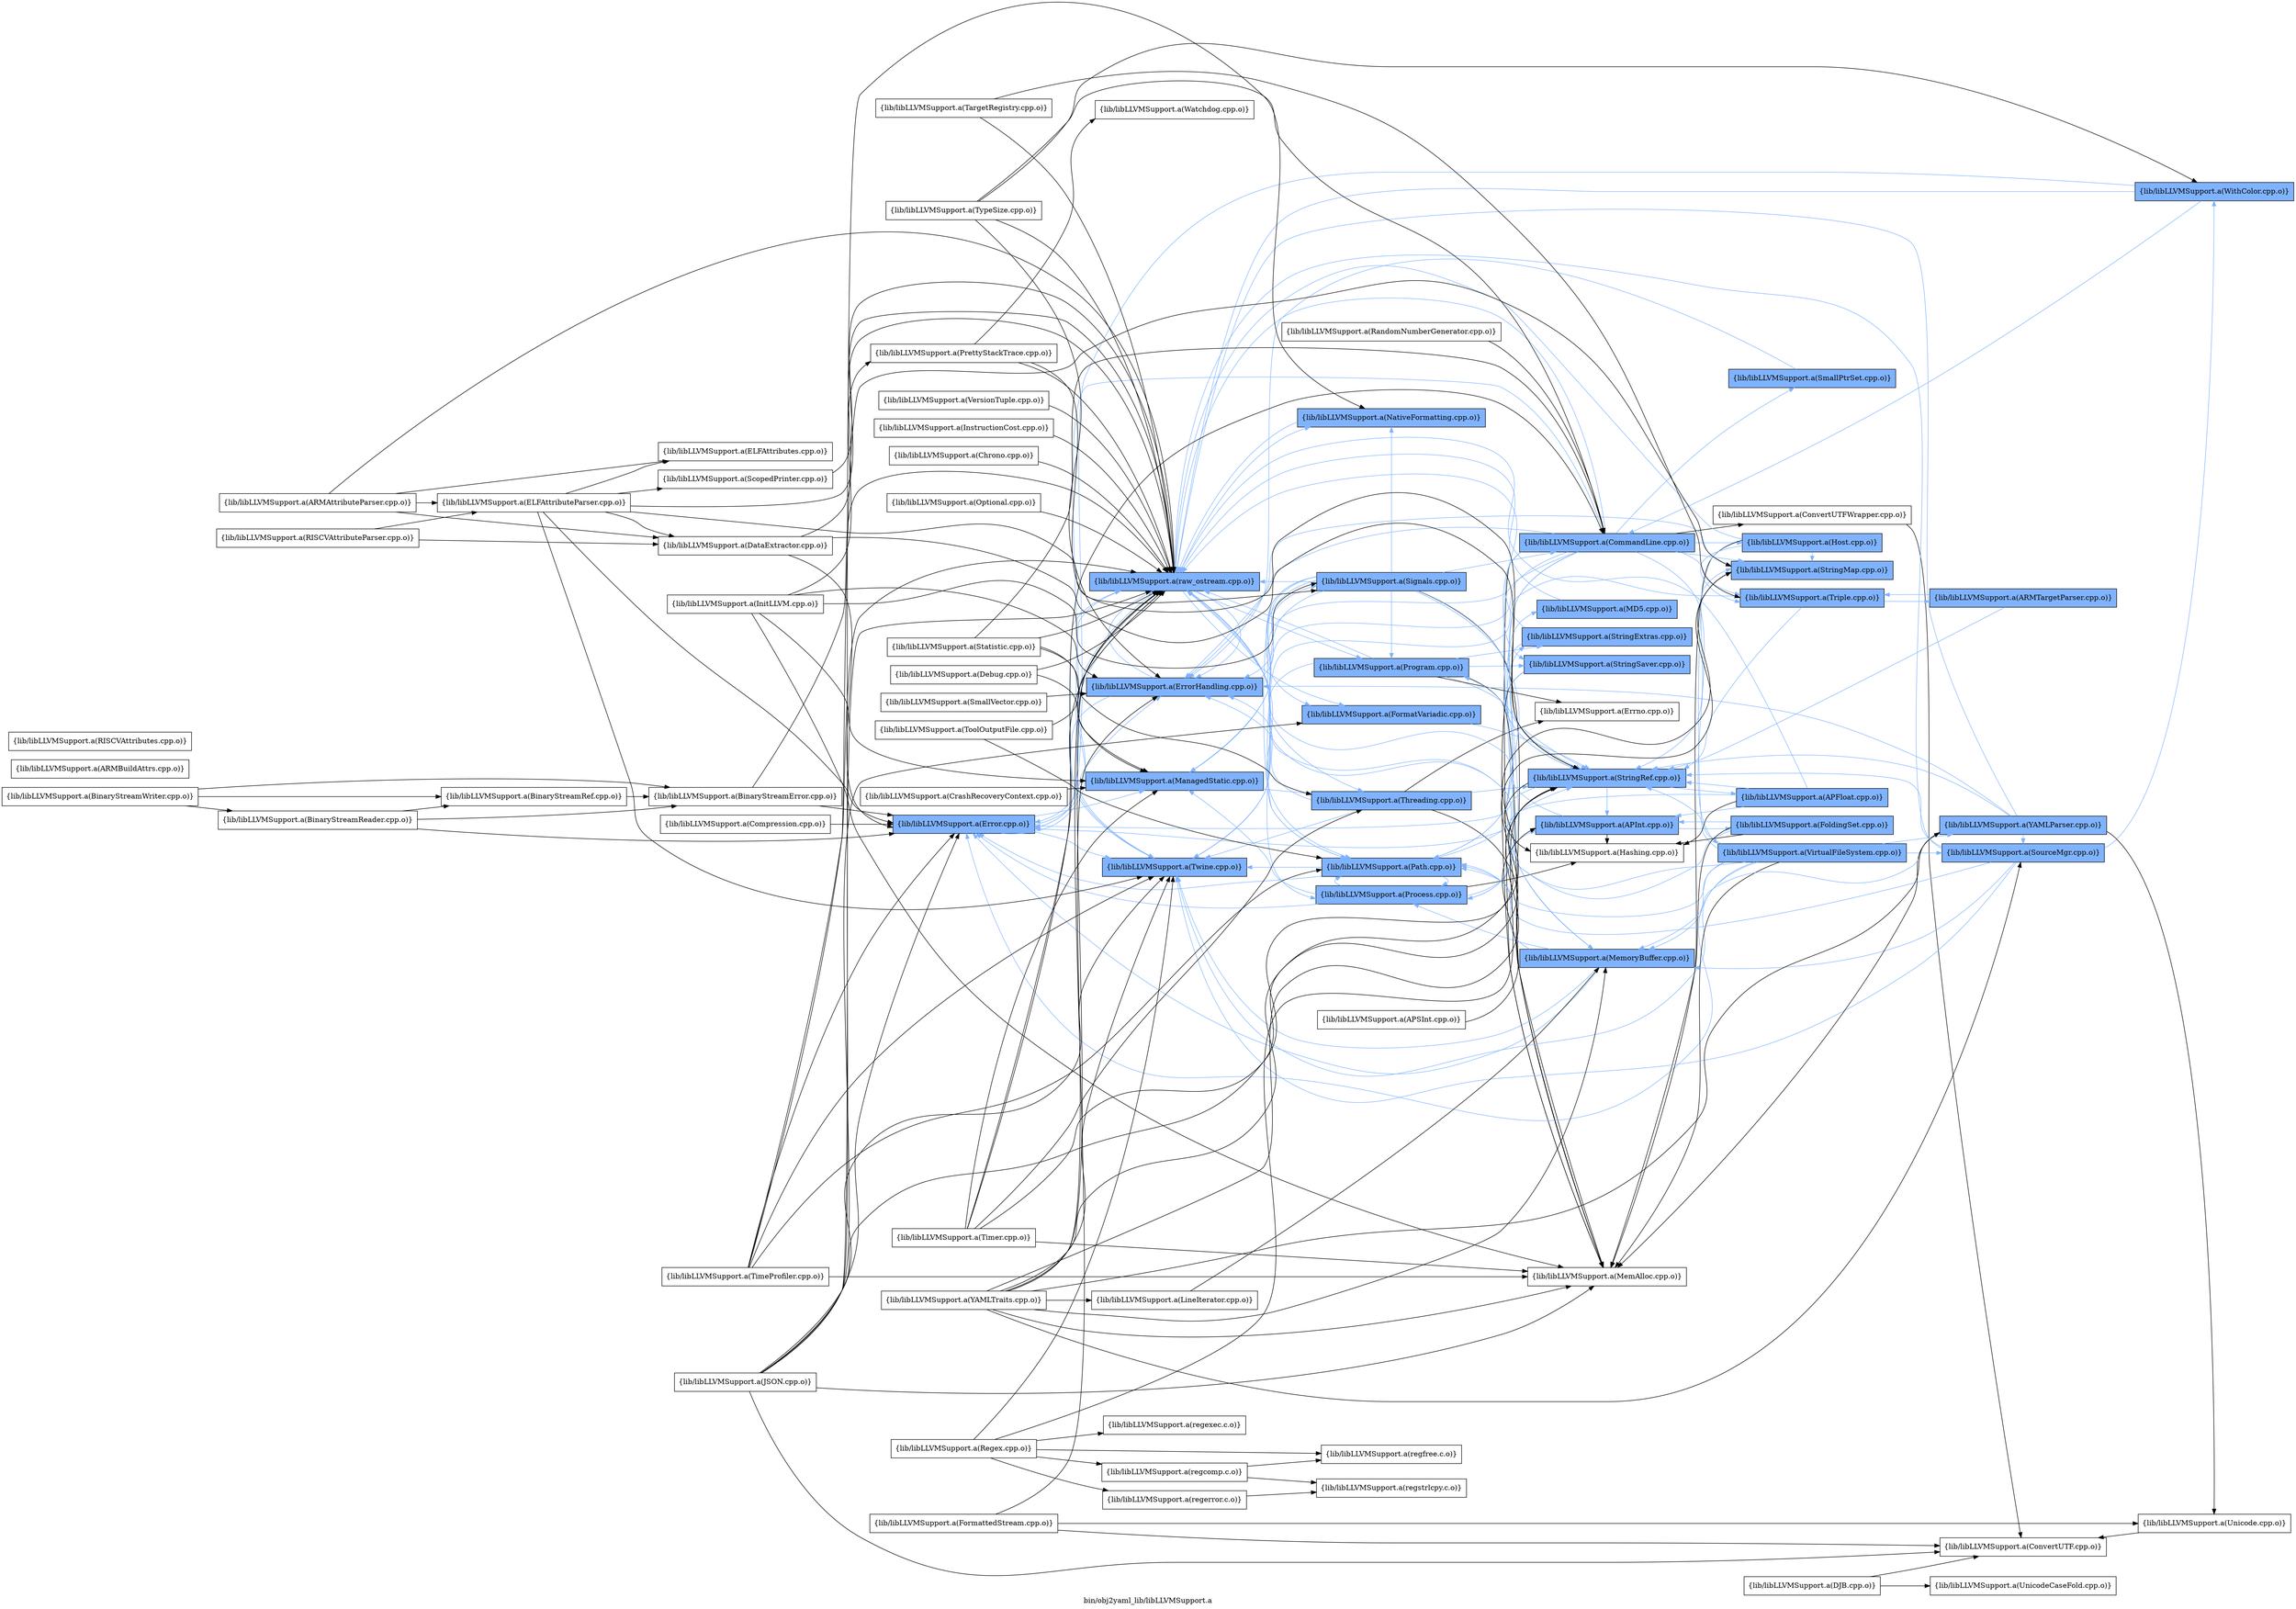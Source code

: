 digraph "bin/obj2yaml_lib/libLLVMSupport.a" {
	label="bin/obj2yaml_lib/libLLVMSupport.a";
	rankdir=LR;
	{ rank=same; Node0x557f4b2e9cb8;  }
	{ rank=same; Node0x557f4b2e5bb8; Node0x557f4b2ecbe8; Node0x557f4b2e69c8; Node0x557f4b2e8138;  }
	{ rank=same; Node0x557f4b2e48a8; Node0x557f4b2e5ac8; Node0x557f4b2e6ce8; Node0x557f4b2e47b8; Node0x557f4b2e8908; Node0x557f4b2ec468; Node0x557f4b2e4bc8;  }
	{ rank=same; Node0x557f4b2e2e18; Node0x557f4b2e3688; Node0x557f4b2e2eb8; Node0x557f4b2e6478; Node0x557f4b2e5618; Node0x557f4b2e3b38; Node0x557f4b2ec0f8; Node0x557f4b2e7c88; Node0x557f4b2e3138; Node0x557f4b2e64c8;  }
	{ rank=same; Node0x557f4b2e7058; Node0x557f4b2e3598; Node0x557f4b2e4b28; Node0x557f4b2e7d78; Node0x557f4b2e7558; Node0x557f4b2e8db8; Node0x557f4b2e58e8; Node0x557f4b2e5fc8;  }
	{ rank=same; Node0x557f4b2e8458; Node0x557f4b2e70f8; Node0x557f4b2e4d08; Node0x557f4b2e5938;  }
	{ rank=same; Node0x557f4b2e9cb8;  }
	{ rank=same; Node0x557f4b2e5bb8; Node0x557f4b2ecbe8; Node0x557f4b2e69c8; Node0x557f4b2e8138;  }
	{ rank=same; Node0x557f4b2e48a8; Node0x557f4b2e5ac8; Node0x557f4b2e6ce8; Node0x557f4b2e47b8; Node0x557f4b2e8908; Node0x557f4b2ec468; Node0x557f4b2e4bc8;  }
	{ rank=same; Node0x557f4b2e2e18; Node0x557f4b2e3688; Node0x557f4b2e2eb8; Node0x557f4b2e6478; Node0x557f4b2e5618; Node0x557f4b2e3b38; Node0x557f4b2ec0f8; Node0x557f4b2e7c88; Node0x557f4b2e3138; Node0x557f4b2e64c8;  }
	{ rank=same; Node0x557f4b2e7058; Node0x557f4b2e3598; Node0x557f4b2e4b28; Node0x557f4b2e7d78; Node0x557f4b2e7558; Node0x557f4b2e8db8; Node0x557f4b2e58e8; Node0x557f4b2e5fc8;  }
	{ rank=same; Node0x557f4b2e8458; Node0x557f4b2e70f8; Node0x557f4b2e4d08; Node0x557f4b2e5938;  }

	Node0x557f4b2e9cb8 [shape=record,shape=box,group=1,style=filled,fillcolor="0.600000 0.5 1",label="{lib/libLLVMSupport.a(Error.cpp.o)}"];
	Node0x557f4b2e9cb8 -> Node0x557f4b2e5bb8[color="0.600000 0.5 1"];
	Node0x557f4b2e9cb8 -> Node0x557f4b2ecbe8[color="0.600000 0.5 1"];
	Node0x557f4b2e9cb8 -> Node0x557f4b2e69c8[color="0.600000 0.5 1"];
	Node0x557f4b2e9cb8 -> Node0x557f4b2e8138[color="0.600000 0.5 1"];
	Node0x557f4b2e3688 [shape=record,shape=box,group=0,label="{lib/libLLVMSupport.a(MemAlloc.cpp.o)}"];
	Node0x557f4b2e6478 [shape=record,shape=box,group=1,style=filled,fillcolor="0.600000 0.5 1",label="{lib/libLLVMSupport.a(StringRef.cpp.o)}"];
	Node0x557f4b2e6478 -> Node0x557f4b2ec0f8[color="0.600000 0.5 1"];
	Node0x557f4b2e6478 -> Node0x557f4b2e9cb8[color="0.600000 0.5 1"];
	Node0x557f4b2e6478 -> Node0x557f4b2e7c88;
	Node0x557f4b2e6478 -> Node0x557f4b2e58e8[color="0.600000 0.5 1"];
	Node0x557f4b2e9808 [shape=record,shape=box,group=0,label="{lib/libLLVMSupport.a(YAMLTraits.cpp.o)}"];
	Node0x557f4b2e9808 -> Node0x557f4b2e5bb8;
	Node0x557f4b2e9808 -> Node0x557f4b2e3688;
	Node0x557f4b2e9808 -> Node0x557f4b2e2eb8;
	Node0x557f4b2e9808 -> Node0x557f4b2e4d08;
	Node0x557f4b2e9808 -> Node0x557f4b2e4b28;
	Node0x557f4b2e9808 -> Node0x557f4b2e6478;
	Node0x557f4b2e9808 -> Node0x557f4b2e69c8;
	Node0x557f4b2e9808 -> Node0x557f4b2e5938;
	Node0x557f4b2e9808 -> Node0x557f4b2ea438;
	Node0x557f4b2e9808 -> Node0x557f4b2e8138;
	Node0x557f4b2e8138 [shape=record,shape=box,group=1,style=filled,fillcolor="0.600000 0.5 1",label="{lib/libLLVMSupport.a(raw_ostream.cpp.o)}"];
	Node0x557f4b2e8138 -> Node0x557f4b2e9cb8[color="0.600000 0.5 1"];
	Node0x557f4b2e8138 -> Node0x557f4b2e5bb8[color="0.600000 0.5 1"];
	Node0x557f4b2e8138 -> Node0x557f4b2e6ce8[color="0.600000 0.5 1"];
	Node0x557f4b2e8138 -> Node0x557f4b2e47b8[color="0.600000 0.5 1"];
	Node0x557f4b2e8138 -> Node0x557f4b2e69c8[color="0.600000 0.5 1"];
	Node0x557f4b2e8138 -> Node0x557f4b2e8908[color="0.600000 0.5 1"];
	Node0x557f4b2e8138 -> Node0x557f4b2ec468[color="0.600000 0.5 1"];
	Node0x557f4b2e8138 -> Node0x557f4b2e4bc8[color="0.600000 0.5 1"];
	Node0x557f4b2e2e18 [shape=record,shape=box,group=1,style=filled,fillcolor="0.600000 0.5 1",label="{lib/libLLVMSupport.a(CommandLine.cpp.o)}"];
	Node0x557f4b2e2e18 -> Node0x557f4b2e7058;
	Node0x557f4b2e2e18 -> Node0x557f4b2e9cb8[color="0.600000 0.5 1"];
	Node0x557f4b2e2e18 -> Node0x557f4b2e5bb8[color="0.600000 0.5 1"];
	Node0x557f4b2e2e18 -> Node0x557f4b2ecbe8[color="0.600000 0.5 1"];
	Node0x557f4b2e2e18 -> Node0x557f4b2e3688;
	Node0x557f4b2e2e18 -> Node0x557f4b2e3598[color="0.600000 0.5 1"];
	Node0x557f4b2e2e18 -> Node0x557f4b2e4b28[color="0.600000 0.5 1"];
	Node0x557f4b2e2e18 -> Node0x557f4b2e64c8[color="0.600000 0.5 1"];
	Node0x557f4b2e2e18 -> Node0x557f4b2e6478[color="0.600000 0.5 1"];
	Node0x557f4b2e2e18 -> Node0x557f4b2e7d78[color="0.600000 0.5 1"];
	Node0x557f4b2e2e18 -> Node0x557f4b2e69c8[color="0.600000 0.5 1"];
	Node0x557f4b2e2e18 -> Node0x557f4b2e7558[color="0.600000 0.5 1"];
	Node0x557f4b2e2e18 -> Node0x557f4b2e8138[color="0.600000 0.5 1"];
	Node0x557f4b2e2e18 -> Node0x557f4b2e8db8[color="0.600000 0.5 1"];
	Node0x557f4b2e2e18 -> Node0x557f4b2e8908[color="0.600000 0.5 1"];
	Node0x557f4b2e2e18 -> Node0x557f4b2ec468[color="0.600000 0.5 1"];
	Node0x557f4b2eb9c8 [shape=record,shape=box,group=0,label="{lib/libLLVMSupport.a(InitLLVM.cpp.o)}"];
	Node0x557f4b2eb9c8 -> Node0x557f4b2e5bb8;
	Node0x557f4b2eb9c8 -> Node0x557f4b2ecbe8;
	Node0x557f4b2eb9c8 -> Node0x557f4b2e3688;
	Node0x557f4b2eb9c8 -> Node0x557f4b2e4f88;
	Node0x557f4b2eb9c8 -> Node0x557f4b2e48a8;
	Node0x557f4b2e2eb8 [shape=record,shape=box,group=1,style=filled,fillcolor="0.600000 0.5 1",label="{lib/libLLVMSupport.a(MemoryBuffer.cpp.o)}"];
	Node0x557f4b2e2eb8 -> Node0x557f4b2e9cb8[color="0.600000 0.5 1"];
	Node0x557f4b2e2eb8 -> Node0x557f4b2e69c8[color="0.600000 0.5 1"];
	Node0x557f4b2e2eb8 -> Node0x557f4b2e8908[color="0.600000 0.5 1"];
	Node0x557f4b2e2eb8 -> Node0x557f4b2ec468[color="0.600000 0.5 1"];
	Node0x557f4b2e2eb8 -> Node0x557f4b2e4bc8[color="0.600000 0.5 1"];
	Node0x557f4b2e4a88 [shape=record,shape=box,group=0,label="{lib/libLLVMSupport.a(BinaryStreamReader.cpp.o)}"];
	Node0x557f4b2e4a88 -> Node0x557f4b2e4da8;
	Node0x557f4b2e4a88 -> Node0x557f4b2e3ea8;
	Node0x557f4b2e4a88 -> Node0x557f4b2e9cb8;
	Node0x557f4b2e5bb8 [shape=record,shape=box,group=1,style=filled,fillcolor="0.600000 0.5 1",label="{lib/libLLVMSupport.a(ErrorHandling.cpp.o)}"];
	Node0x557f4b2e5bb8 -> Node0x557f4b2e69c8[color="0.600000 0.5 1"];
	Node0x557f4b2e5bb8 -> Node0x557f4b2e8138[color="0.600000 0.5 1"];
	Node0x557f4b2e5bb8 -> Node0x557f4b2e48a8[color="0.600000 0.5 1"];
	Node0x557f4b2e4b28 [shape=record,shape=box,group=1,style=filled,fillcolor="0.600000 0.5 1",label="{lib/libLLVMSupport.a(StringMap.cpp.o)}"];
	Node0x557f4b2e4b28 -> Node0x557f4b2e5bb8[color="0.600000 0.5 1"];
	Node0x557f4b2e8188 [shape=record,shape=box,group=0,label="{lib/libLLVMSupport.a(DataExtractor.cpp.o)}"];
	Node0x557f4b2e8188 -> Node0x557f4b2e9cb8;
	Node0x557f4b2e8188 -> Node0x557f4b2e6478;
	Node0x557f4b2e8188 -> Node0x557f4b2e8138;
	Node0x557f4b2e69c8 [shape=record,shape=box,group=1,style=filled,fillcolor="0.600000 0.5 1",label="{lib/libLLVMSupport.a(Twine.cpp.o)}"];
	Node0x557f4b2e69c8 -> Node0x557f4b2e8138[color="0.600000 0.5 1"];
	Node0x557f4b2e5b68 [shape=record,shape=box,group=1,style=filled,fillcolor="0.600000 0.5 1",label="{lib/libLLVMSupport.a(WithColor.cpp.o)}"];
	Node0x557f4b2e5b68 -> Node0x557f4b2e2e18[color="0.600000 0.5 1"];
	Node0x557f4b2e5b68 -> Node0x557f4b2e9cb8[color="0.600000 0.5 1"];
	Node0x557f4b2e5b68 -> Node0x557f4b2e8138[color="0.600000 0.5 1"];
	Node0x557f4b2e3a98 [shape=record,shape=box,group=0,label="{lib/libLLVMSupport.a(BinaryStreamWriter.cpp.o)}"];
	Node0x557f4b2e3a98 -> Node0x557f4b2e4da8;
	Node0x557f4b2e3a98 -> Node0x557f4b2e4a88;
	Node0x557f4b2e3a98 -> Node0x557f4b2e3ea8;
	Node0x557f4b2e4da8 [shape=record,shape=box,group=0,label="{lib/libLLVMSupport.a(BinaryStreamError.cpp.o)}"];
	Node0x557f4b2e4da8 -> Node0x557f4b2e9cb8;
	Node0x557f4b2e4da8 -> Node0x557f4b2e8138;
	Node0x557f4b2e7d78 [shape=record,shape=box,group=1,style=filled,fillcolor="0.600000 0.5 1",label="{lib/libLLVMSupport.a(Triple.cpp.o)}"];
	Node0x557f4b2e7d78 -> Node0x557f4b2e6478[color="0.600000 0.5 1"];
	Node0x557f4b2e7d78 -> Node0x557f4b2e70f8[color="0.600000 0.5 1"];
	Node0x557f4b2e7d78 -> Node0x557f4b2e69c8[color="0.600000 0.5 1"];
	Node0x557f4b2e8908 [shape=record,shape=box,group=1,style=filled,fillcolor="0.600000 0.5 1",label="{lib/libLLVMSupport.a(Path.cpp.o)}"];
	Node0x557f4b2e8908 -> Node0x557f4b2e9cb8[color="0.600000 0.5 1"];
	Node0x557f4b2e8908 -> Node0x557f4b2e3b38[color="0.600000 0.5 1"];
	Node0x557f4b2e8908 -> Node0x557f4b2e6478[color="0.600000 0.5 1"];
	Node0x557f4b2e8908 -> Node0x557f4b2e69c8[color="0.600000 0.5 1"];
	Node0x557f4b2e8908 -> Node0x557f4b2ec468[color="0.600000 0.5 1"];
	Node0x557f4b2e60b8 [shape=record,shape=box,group=0,label="{lib/libLLVMSupport.a(TargetRegistry.cpp.o)}"];
	Node0x557f4b2e60b8 -> Node0x557f4b2e7d78;
	Node0x557f4b2e60b8 -> Node0x557f4b2e8138;
	Node0x557f4b2e9038 [shape=record,shape=box,group=0,label="{lib/libLLVMSupport.a(DJB.cpp.o)}"];
	Node0x557f4b2e9038 -> Node0x557f4b2e8458;
	Node0x557f4b2e9038 -> Node0x557f4b2e6dd8;
	Node0x557f4b2e6ce8 [shape=record,shape=box,group=1,style=filled,fillcolor="0.600000 0.5 1",label="{lib/libLLVMSupport.a(FormatVariadic.cpp.o)}"];
	Node0x557f4b2e6ce8 -> Node0x557f4b2e6478[color="0.600000 0.5 1"];
	Node0x557f4b2e6018 [shape=record,shape=box,group=0,label="{lib/libLLVMSupport.a(ScopedPrinter.cpp.o)}"];
	Node0x557f4b2e6018 -> Node0x557f4b2e8138;
	Node0x557f4b2e3b38 [shape=record,shape=box,group=1,style=filled,fillcolor="0.600000 0.5 1",label="{lib/libLLVMSupport.a(MD5.cpp.o)}"];
	Node0x557f4b2e3b38 -> Node0x557f4b2e8138[color="0.600000 0.5 1"];
	Node0x557f4b2e47b8 [shape=record,shape=box,group=1,style=filled,fillcolor="0.600000 0.5 1",label="{lib/libLLVMSupport.a(NativeFormatting.cpp.o)}"];
	Node0x557f4b2e47b8 -> Node0x557f4b2e8138[color="0.600000 0.5 1"];
	Node0x557f4b2e5438 [shape=record,shape=box,group=0,label="{lib/libLLVMSupport.a(Optional.cpp.o)}"];
	Node0x557f4b2e5438 -> Node0x557f4b2e8138;
	Node0x557f4b2e7cd8 [shape=record,shape=box,group=0,label="{lib/libLLVMSupport.a(Compression.cpp.o)}"];
	Node0x557f4b2e7cd8 -> Node0x557f4b2e9cb8;
	Node0x557f4b2ecbe8 [shape=record,shape=box,group=1,style=filled,fillcolor="0.600000 0.5 1",label="{lib/libLLVMSupport.a(ManagedStatic.cpp.o)}"];
	Node0x557f4b2ecbe8 -> Node0x557f4b2e5ac8[color="0.600000 0.5 1"];
	Node0x557f4b2e8db8 [shape=record,shape=box,group=1,style=filled,fillcolor="0.600000 0.5 1",label="{lib/libLLVMSupport.a(Host.cpp.o)}"];
	Node0x557f4b2e8db8 -> Node0x557f4b2e3688;
	Node0x557f4b2e8db8 -> Node0x557f4b2e4b28[color="0.600000 0.5 1"];
	Node0x557f4b2e8db8 -> Node0x557f4b2e6478[color="0.600000 0.5 1"];
	Node0x557f4b2e8db8 -> Node0x557f4b2e7d78[color="0.600000 0.5 1"];
	Node0x557f4b2e8db8 -> Node0x557f4b2e8138[color="0.600000 0.5 1"];
	Node0x557f4b2e3598 [shape=record,shape=box,group=1,style=filled,fillcolor="0.600000 0.5 1",label="{lib/libLLVMSupport.a(SmallPtrSet.cpp.o)}"];
	Node0x557f4b2e3598 -> Node0x557f4b2e5bb8[color="0.600000 0.5 1"];
	Node0x557f4b2e64c8 [shape=record,shape=box,group=1,style=filled,fillcolor="0.600000 0.5 1",label="{lib/libLLVMSupport.a(StringSaver.cpp.o)}"];
	Node0x557f4b2e64c8 -> Node0x557f4b2e3688;
	Node0x557f4b2e64c8 -> Node0x557f4b2e6478[color="0.600000 0.5 1"];
	Node0x557f4b2e8ea8 [shape=record,shape=box,group=0,label="{lib/libLLVMSupport.a(TypeSize.cpp.o)}"];
	Node0x557f4b2e8ea8 -> Node0x557f4b2e2e18;
	Node0x557f4b2e8ea8 -> Node0x557f4b2e5bb8;
	Node0x557f4b2e8ea8 -> Node0x557f4b2e5b68;
	Node0x557f4b2e8ea8 -> Node0x557f4b2e8138;
	Node0x557f4b2e7058 [shape=record,shape=box,group=0,label="{lib/libLLVMSupport.a(ConvertUTFWrapper.cpp.o)}"];
	Node0x557f4b2e7058 -> Node0x557f4b2e8458;
	Node0x557f4b2e4d08 [shape=record,shape=box,group=1,style=filled,fillcolor="0.600000 0.5 1",label="{lib/libLLVMSupport.a(SourceMgr.cpp.o)}"];
	Node0x557f4b2e4d08 -> Node0x557f4b2e2eb8[color="0.600000 0.5 1"];
	Node0x557f4b2e4d08 -> Node0x557f4b2e6478[color="0.600000 0.5 1"];
	Node0x557f4b2e4d08 -> Node0x557f4b2e69c8[color="0.600000 0.5 1"];
	Node0x557f4b2e4d08 -> Node0x557f4b2e5b68[color="0.600000 0.5 1"];
	Node0x557f4b2e4d08 -> Node0x557f4b2e8138[color="0.600000 0.5 1"];
	Node0x557f4b2e4d08 -> Node0x557f4b2e8908[color="0.600000 0.5 1"];
	Node0x557f4b2ea7f8 [shape=record,shape=box,group=0,label="{lib/libLLVMSupport.a(ARMBuildAttrs.cpp.o)}"];
	Node0x557f4b2e9718 [shape=record,shape=box,group=0,label="{lib/libLLVMSupport.a(ELFAttributeParser.cpp.o)}"];
	Node0x557f4b2e9718 -> Node0x557f4b2e8188;
	Node0x557f4b2e9718 -> Node0x557f4b2e9538;
	Node0x557f4b2e9718 -> Node0x557f4b2e9cb8;
	Node0x557f4b2e9718 -> Node0x557f4b2e6018;
	Node0x557f4b2e9718 -> Node0x557f4b2e6478;
	Node0x557f4b2e9718 -> Node0x557f4b2e69c8;
	Node0x557f4b2e9718 -> Node0x557f4b2e8138;
	Node0x557f4b2e5e88 [shape=record,shape=box,group=0,label="{lib/libLLVMSupport.a(RISCVAttributes.cpp.o)}"];
	Node0x557f4b2e3ea8 [shape=record,shape=box,group=0,label="{lib/libLLVMSupport.a(BinaryStreamRef.cpp.o)}"];
	Node0x557f4b2e3ea8 -> Node0x557f4b2e4da8;
	Node0x557f4b2ec0f8 [shape=record,shape=box,group=1,style=filled,fillcolor="0.600000 0.5 1",label="{lib/libLLVMSupport.a(APInt.cpp.o)}"];
	Node0x557f4b2ec0f8 -> Node0x557f4b2e5fc8[color="0.600000 0.5 1"];
	Node0x557f4b2ec0f8 -> Node0x557f4b2e7c88;
	Node0x557f4b2ec0f8 -> Node0x557f4b2e8138[color="0.600000 0.5 1"];
	Node0x557f4b2eb978 [shape=record,shape=box,group=0,label="{lib/libLLVMSupport.a(APSInt.cpp.o)}"];
	Node0x557f4b2eb978 -> Node0x557f4b2ec0f8;
	Node0x557f4b2e5fc8 [shape=record,shape=box,group=1,style=filled,fillcolor="0.600000 0.5 1",label="{lib/libLLVMSupport.a(FoldingSet.cpp.o)}"];
	Node0x557f4b2e5fc8 -> Node0x557f4b2ec0f8[color="0.600000 0.5 1"];
	Node0x557f4b2e5fc8 -> Node0x557f4b2e5bb8[color="0.600000 0.5 1"];
	Node0x557f4b2e5fc8 -> Node0x557f4b2e7c88;
	Node0x557f4b2e5fc8 -> Node0x557f4b2e3688;
	Node0x557f4b2e7c88 [shape=record,shape=box,group=0,label="{lib/libLLVMSupport.a(Hashing.cpp.o)}"];
	Node0x557f4b2eaac8 [shape=record,shape=box,group=0,label="{lib/libLLVMSupport.a(ARMAttributeParser.cpp.o)}"];
	Node0x557f4b2eaac8 -> Node0x557f4b2e8188;
	Node0x557f4b2eaac8 -> Node0x557f4b2e9718;
	Node0x557f4b2eaac8 -> Node0x557f4b2e9538;
	Node0x557f4b2eaac8 -> Node0x557f4b2e8138;
	Node0x557f4b2e9538 [shape=record,shape=box,group=0,label="{lib/libLLVMSupport.a(ELFAttributes.cpp.o)}"];
	Node0x557f4b2e7558 [shape=record,shape=box,group=1,style=filled,fillcolor="0.600000 0.5 1",label="{lib/libLLVMSupport.a(VirtualFileSystem.cpp.o)}"];
	Node0x557f4b2e7558 -> Node0x557f4b2e9cb8[color="0.600000 0.5 1"];
	Node0x557f4b2e7558 -> Node0x557f4b2e3688;
	Node0x557f4b2e7558 -> Node0x557f4b2e2eb8[color="0.600000 0.5 1"];
	Node0x557f4b2e7558 -> Node0x557f4b2e4d08[color="0.600000 0.5 1"];
	Node0x557f4b2e7558 -> Node0x557f4b2e4b28[color="0.600000 0.5 1"];
	Node0x557f4b2e7558 -> Node0x557f4b2e6478[color="0.600000 0.5 1"];
	Node0x557f4b2e7558 -> Node0x557f4b2e69c8[color="0.600000 0.5 1"];
	Node0x557f4b2e7558 -> Node0x557f4b2e5938[color="0.600000 0.5 1"];
	Node0x557f4b2e7558 -> Node0x557f4b2e8138[color="0.600000 0.5 1"];
	Node0x557f4b2e7558 -> Node0x557f4b2e8908[color="0.600000 0.5 1"];
	Node0x557f4b2ec468 [shape=record,shape=box,group=1,style=filled,fillcolor="0.600000 0.5 1",label="{lib/libLLVMSupport.a(Process.cpp.o)}"];
	Node0x557f4b2ec468 -> Node0x557f4b2ec0f8[color="0.600000 0.5 1"];
	Node0x557f4b2ec468 -> Node0x557f4b2e9cb8[color="0.600000 0.5 1"];
	Node0x557f4b2ec468 -> Node0x557f4b2e7c88;
	Node0x557f4b2ec468 -> Node0x557f4b2ecbe8[color="0.600000 0.5 1"];
	Node0x557f4b2ec468 -> Node0x557f4b2e8908[color="0.600000 0.5 1"];
	Node0x557f4b2ec468 -> Node0x557f4b2e3138[color="0.600000 0.5 1"];
	Node0x557f4b2e8458 [shape=record,shape=box,group=0,label="{lib/libLLVMSupport.a(ConvertUTF.cpp.o)}"];
	Node0x557f4b2e6dd8 [shape=record,shape=box,group=0,label="{lib/libLLVMSupport.a(UnicodeCaseFold.cpp.o)}"];
	Node0x557f4b2e48a8 [shape=record,shape=box,group=1,style=filled,fillcolor="0.600000 0.5 1",label="{lib/libLLVMSupport.a(Signals.cpp.o)}"];
	Node0x557f4b2e48a8 -> Node0x557f4b2e2e18[color="0.600000 0.5 1"];
	Node0x557f4b2e48a8 -> Node0x557f4b2e5bb8[color="0.600000 0.5 1"];
	Node0x557f4b2e48a8 -> Node0x557f4b2e6ce8[color="0.600000 0.5 1"];
	Node0x557f4b2e48a8 -> Node0x557f4b2ecbe8[color="0.600000 0.5 1"];
	Node0x557f4b2e48a8 -> Node0x557f4b2e3688;
	Node0x557f4b2e48a8 -> Node0x557f4b2e2eb8[color="0.600000 0.5 1"];
	Node0x557f4b2e48a8 -> Node0x557f4b2e47b8[color="0.600000 0.5 1"];
	Node0x557f4b2e48a8 -> Node0x557f4b2e6478[color="0.600000 0.5 1"];
	Node0x557f4b2e48a8 -> Node0x557f4b2e69c8[color="0.600000 0.5 1"];
	Node0x557f4b2e48a8 -> Node0x557f4b2e8138[color="0.600000 0.5 1"];
	Node0x557f4b2e48a8 -> Node0x557f4b2e8908[color="0.600000 0.5 1"];
	Node0x557f4b2e48a8 -> Node0x557f4b2e4bc8[color="0.600000 0.5 1"];
	Node0x557f4b2e48a8 -> Node0x557f4b2e5ac8[color="0.600000 0.5 1"];
	Node0x557f4b2e6838 [shape=record,shape=box,group=0,label="{lib/libLLVMSupport.a(Debug.cpp.o)}"];
	Node0x557f4b2e6838 -> Node0x557f4b2ecbe8;
	Node0x557f4b2e6838 -> Node0x557f4b2e8138;
	Node0x557f4b2e4f88 [shape=record,shape=box,group=0,label="{lib/libLLVMSupport.a(PrettyStackTrace.cpp.o)}"];
	Node0x557f4b2e4f88 -> Node0x557f4b2e8138;
	Node0x557f4b2e4f88 -> Node0x557f4b2e48a8;
	Node0x557f4b2e4f88 -> Node0x557f4b2e76e8;
	Node0x557f4b2e5ac8 [shape=record,shape=box,group=1,style=filled,fillcolor="0.600000 0.5 1",label="{lib/libLLVMSupport.a(Threading.cpp.o)}"];
	Node0x557f4b2e5ac8 -> Node0x557f4b2e5bb8[color="0.600000 0.5 1"];
	Node0x557f4b2e5ac8 -> Node0x557f4b2e3688;
	Node0x557f4b2e5ac8 -> Node0x557f4b2e6478[color="0.600000 0.5 1"];
	Node0x557f4b2e5ac8 -> Node0x557f4b2e69c8[color="0.600000 0.5 1"];
	Node0x557f4b2e5ac8 -> Node0x557f4b2e5618;
	Node0x557f4b2e4bc8 [shape=record,shape=box,group=1,style=filled,fillcolor="0.600000 0.5 1",label="{lib/libLLVMSupport.a(Program.cpp.o)}"];
	Node0x557f4b2e4bc8 -> Node0x557f4b2e3688;
	Node0x557f4b2e4bc8 -> Node0x557f4b2e64c8[color="0.600000 0.5 1"];
	Node0x557f4b2e4bc8 -> Node0x557f4b2e6478[color="0.600000 0.5 1"];
	Node0x557f4b2e4bc8 -> Node0x557f4b2e8138[color="0.600000 0.5 1"];
	Node0x557f4b2e4bc8 -> Node0x557f4b2e8908[color="0.600000 0.5 1"];
	Node0x557f4b2e4bc8 -> Node0x557f4b2e3138[color="0.600000 0.5 1"];
	Node0x557f4b2e4bc8 -> Node0x557f4b2e5618;
	Node0x557f4b2e76e8 [shape=record,shape=box,group=0,label="{lib/libLLVMSupport.a(Watchdog.cpp.o)}"];
	Node0x557f4b2e6748 [shape=record,shape=box,group=0,label="{lib/libLLVMSupport.a(RISCVAttributeParser.cpp.o)}"];
	Node0x557f4b2e6748 -> Node0x557f4b2e8188;
	Node0x557f4b2e6748 -> Node0x557f4b2e9718;
	Node0x557f4b2e3318 [shape=record,shape=box,group=0,label="{lib/libLLVMSupport.a(SmallVector.cpp.o)}"];
	Node0x557f4b2e3318 -> Node0x557f4b2e5bb8;
	Node0x557f4b2e58e8 [shape=record,shape=box,group=1,style=filled,fillcolor="0.600000 0.5 1",label="{lib/libLLVMSupport.a(APFloat.cpp.o)}"];
	Node0x557f4b2e58e8 -> Node0x557f4b2ec0f8[color="0.600000 0.5 1"];
	Node0x557f4b2e58e8 -> Node0x557f4b2e9cb8[color="0.600000 0.5 1"];
	Node0x557f4b2e58e8 -> Node0x557f4b2e7c88;
	Node0x557f4b2e58e8 -> Node0x557f4b2e6478[color="0.600000 0.5 1"];
	Node0x557f4b2e58e8 -> Node0x557f4b2e8138[color="0.600000 0.5 1"];
	Node0x557f4b2e70f8 [shape=record,shape=box,group=1,style=filled,fillcolor="0.600000 0.5 1",label="{lib/libLLVMSupport.a(ARMTargetParser.cpp.o)}"];
	Node0x557f4b2e70f8 -> Node0x557f4b2e6478[color="0.600000 0.5 1"];
	Node0x557f4b2e70f8 -> Node0x557f4b2e7d78[color="0.600000 0.5 1"];
	Node0x557f4b2e5938 [shape=record,shape=box,group=1,style=filled,fillcolor="0.600000 0.5 1",label="{lib/libLLVMSupport.a(YAMLParser.cpp.o)}"];
	Node0x557f4b2e5938 -> Node0x557f4b2e5bb8[color="0.600000 0.5 1"];
	Node0x557f4b2e5938 -> Node0x557f4b2e3688;
	Node0x557f4b2e5938 -> Node0x557f4b2e2eb8[color="0.600000 0.5 1"];
	Node0x557f4b2e5938 -> Node0x557f4b2e4d08[color="0.600000 0.5 1"];
	Node0x557f4b2e5938 -> Node0x557f4b2e6478[color="0.600000 0.5 1"];
	Node0x557f4b2e5938 -> Node0x557f4b2e6068;
	Node0x557f4b2e5938 -> Node0x557f4b2e8138[color="0.600000 0.5 1"];
	Node0x557f4b2e6068 [shape=record,shape=box,group=0,label="{lib/libLLVMSupport.a(Unicode.cpp.o)}"];
	Node0x557f4b2e6068 -> Node0x557f4b2e8458;
	Node0x557f4b2ea438 [shape=record,shape=box,group=0,label="{lib/libLLVMSupport.a(LineIterator.cpp.o)}"];
	Node0x557f4b2ea438 -> Node0x557f4b2e2eb8;
	Node0x557f4b2e9d08 [shape=record,shape=box,group=0,label="{lib/libLLVMSupport.a(VersionTuple.cpp.o)}"];
	Node0x557f4b2e9d08 -> Node0x557f4b2e8138;
	Node0x557f4b2e3138 [shape=record,shape=box,group=1,style=filled,fillcolor="0.600000 0.5 1",label="{lib/libLLVMSupport.a(StringExtras.cpp.o)}"];
	Node0x557f4b2e3138 -> Node0x557f4b2e6478[color="0.600000 0.5 1"];
	Node0x557f4b2e3138 -> Node0x557f4b2e8138[color="0.600000 0.5 1"];
	Node0x557f4b2e3ef8 [shape=record,shape=box,group=0,label="{lib/libLLVMSupport.a(CrashRecoveryContext.cpp.o)}"];
	Node0x557f4b2e3ef8 -> Node0x557f4b2ecbe8;
	Node0x557f4b2e5618 [shape=record,shape=box,group=0,label="{lib/libLLVMSupport.a(Errno.cpp.o)}"];
	Node0x557f4b2e4628 [shape=record,shape=box,group=0,label="{lib/libLLVMSupport.a(FormattedStream.cpp.o)}"];
	Node0x557f4b2e4628 -> Node0x557f4b2e8458;
	Node0x557f4b2e4628 -> Node0x557f4b2e6068;
	Node0x557f4b2e4628 -> Node0x557f4b2e8138;
	Node0x557f4b2e3368 [shape=record,shape=box,group=0,label="{lib/libLLVMSupport.a(Regex.cpp.o)}"];
	Node0x557f4b2e3368 -> Node0x557f4b2e6478;
	Node0x557f4b2e3368 -> Node0x557f4b2e69c8;
	Node0x557f4b2e3368 -> Node0x557f4b2e3778;
	Node0x557f4b2e3368 -> Node0x557f4b2ebfb8;
	Node0x557f4b2e3368 -> Node0x557f4b2ec9b8;
	Node0x557f4b2e3368 -> Node0x557f4b2eaf28;
	Node0x557f4b2e3778 [shape=record,shape=box,group=0,label="{lib/libLLVMSupport.a(regcomp.c.o)}"];
	Node0x557f4b2e3778 -> Node0x557f4b2ec7d8;
	Node0x557f4b2e3778 -> Node0x557f4b2ebfb8;
	Node0x557f4b2ebfb8 [shape=record,shape=box,group=0,label="{lib/libLLVMSupport.a(regfree.c.o)}"];
	Node0x557f4b2ec9b8 [shape=record,shape=box,group=0,label="{lib/libLLVMSupport.a(regerror.c.o)}"];
	Node0x557f4b2ec9b8 -> Node0x557f4b2ec7d8;
	Node0x557f4b2eaf28 [shape=record,shape=box,group=0,label="{lib/libLLVMSupport.a(regexec.c.o)}"];
	Node0x557f4b2ec7d8 [shape=record,shape=box,group=0,label="{lib/libLLVMSupport.a(regstrlcpy.c.o)}"];
	Node0x557f4b2e41c8 [shape=record,shape=box,group=0,label="{lib/libLLVMSupport.a(InstructionCost.cpp.o)}"];
	Node0x557f4b2e41c8 -> Node0x557f4b2e8138;
	Node0x557f4b2eb388 [shape=record,shape=box,group=0,label="{lib/libLLVMSupport.a(ToolOutputFile.cpp.o)}"];
	Node0x557f4b2eb388 -> Node0x557f4b2e8138;
	Node0x557f4b2eb388 -> Node0x557f4b2e8908;
	Node0x557f4b2ebe78 [shape=record,shape=box,group=0,label="{lib/libLLVMSupport.a(RandomNumberGenerator.cpp.o)}"];
	Node0x557f4b2ebe78 -> Node0x557f4b2e2e18;
	Node0x557f4b2eb928 [shape=record,shape=box,group=0,label="{lib/libLLVMSupport.a(Statistic.cpp.o)}"];
	Node0x557f4b2eb928 -> Node0x557f4b2e2e18;
	Node0x557f4b2eb928 -> Node0x557f4b2ecbe8;
	Node0x557f4b2eb928 -> Node0x557f4b2e8138;
	Node0x557f4b2eb928 -> Node0x557f4b2e5ac8;
	Node0x557f4b2ea618 [shape=record,shape=box,group=0,label="{lib/libLLVMSupport.a(Timer.cpp.o)}"];
	Node0x557f4b2ea618 -> Node0x557f4b2e2e18;
	Node0x557f4b2ea618 -> Node0x557f4b2ecbe8;
	Node0x557f4b2ea618 -> Node0x557f4b2e3688;
	Node0x557f4b2ea618 -> Node0x557f4b2e4b28;
	Node0x557f4b2ea618 -> Node0x557f4b2e8138;
	Node0x557f4b2ea618 -> Node0x557f4b2e5ac8;
	Node0x557f4b2e8598 [shape=record,shape=box,group=0,label="{lib/libLLVMSupport.a(TimeProfiler.cpp.o)}"];
	Node0x557f4b2e8598 -> Node0x557f4b2e9cb8;
	Node0x557f4b2e8598 -> Node0x557f4b2e3688;
	Node0x557f4b2e8598 -> Node0x557f4b2e4b28;
	Node0x557f4b2e8598 -> Node0x557f4b2e69c8;
	Node0x557f4b2e8598 -> Node0x557f4b2e8138;
	Node0x557f4b2e8598 -> Node0x557f4b2e8908;
	Node0x557f4b2e8f48 [shape=record,shape=box,group=0,label="{lib/libLLVMSupport.a(JSON.cpp.o)}"];
	Node0x557f4b2e8f48 -> Node0x557f4b2e8458;
	Node0x557f4b2e8f48 -> Node0x557f4b2e9cb8;
	Node0x557f4b2e8f48 -> Node0x557f4b2e6ce8;
	Node0x557f4b2e8f48 -> Node0x557f4b2e3688;
	Node0x557f4b2e8f48 -> Node0x557f4b2e47b8;
	Node0x557f4b2e8f48 -> Node0x557f4b2e6478;
	Node0x557f4b2e8f48 -> Node0x557f4b2e69c8;
	Node0x557f4b2e8f48 -> Node0x557f4b2e8138;
	Node0x557f4b2e93a8 [shape=record,shape=box,group=0,label="{lib/libLLVMSupport.a(Chrono.cpp.o)}"];
	Node0x557f4b2e93a8 -> Node0x557f4b2e8138;
}
